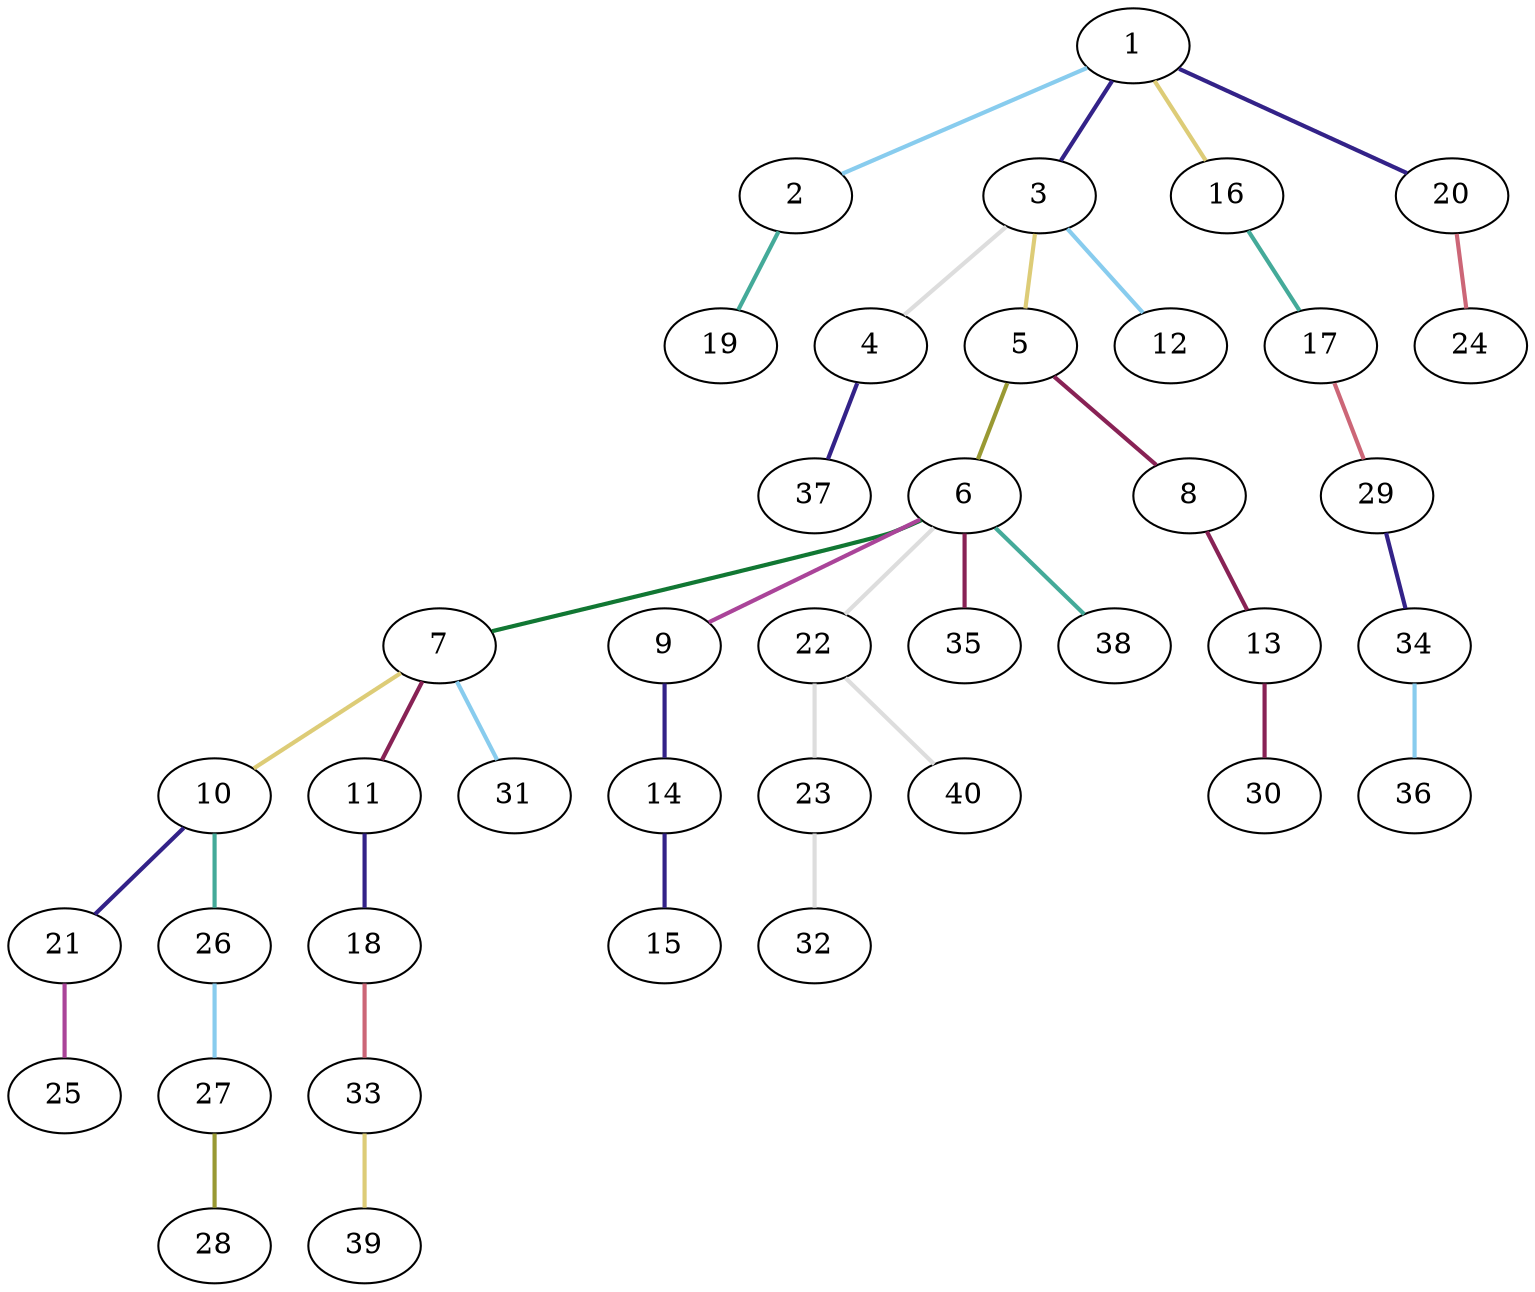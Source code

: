 graph {
	graph [rankdir=BT]
	1
	2
	2 -- 1 [color="#88CCEE" style=bold]
	3
	3 -- 1 [color="#332288" style=bold]
	4
	4 -- 3 [color="#DDDDDD" style=bold]
	5
	5 -- 3 [color="#DDCC77" style=bold]
	6
	6 -- 5 [color="#999933" style=bold]
	7
	7 -- 6 [color="#117733" style=bold]
	8
	8 -- 5 [color="#882255" style=bold]
	9
	9 -- 6 [color="#AA4499" style=bold]
	10
	10 -- 7 [color="#DDCC77" style=bold]
	11
	11 -- 7 [color="#882255" style=bold]
	12
	12 -- 3 [color="#88CCEE" style=bold]
	13
	13 -- 8 [color="#882255" style=bold]
	14
	14 -- 9 [color="#332288" style=bold]
	15
	15 -- 14 [color="#332288" style=bold]
	16
	16 -- 1 [color="#DDCC77" style=bold]
	17
	17 -- 16 [color="#44AA99" style=bold]
	18
	18 -- 11 [color="#332288" style=bold]
	19
	19 -- 2 [color="#44AA99" style=bold]
	20
	20 -- 1 [color="#332288" style=bold]
	21
	21 -- 10 [color="#332288" style=bold]
	22
	22 -- 6 [color="#DDDDDD" style=bold]
	23
	23 -- 22 [color="#DDDDDD" style=bold]
	24
	24 -- 20 [color="#CC6677" style=bold]
	25
	25 -- 21 [color="#AA4499" style=bold]
	26
	26 -- 10 [color="#44AA99" style=bold]
	27
	27 -- 26 [color="#88CCEE" style=bold]
	28
	28 -- 27 [color="#999933" style=bold]
	29
	29 -- 17 [color="#CC6677" style=bold]
	30
	30 -- 13 [color="#882255" style=bold]
	31
	31 -- 7 [color="#88CCEE" style=bold]
	32
	32 -- 23 [color="#DDDDDD" style=bold]
	33
	33 -- 18 [color="#CC6677" style=bold]
	34
	34 -- 29 [color="#332288" style=bold]
	35
	35 -- 6 [color="#882255" style=bold]
	36
	36 -- 34 [color="#88CCEE" style=bold]
	37
	37 -- 4 [color="#332288" style=bold]
	38
	38 -- 6 [color="#44AA99" style=bold]
	39
	39 -- 33 [color="#DDCC77" style=bold]
	40
	40 -- 22 [color="#DDDDDD" style=bold]
}

